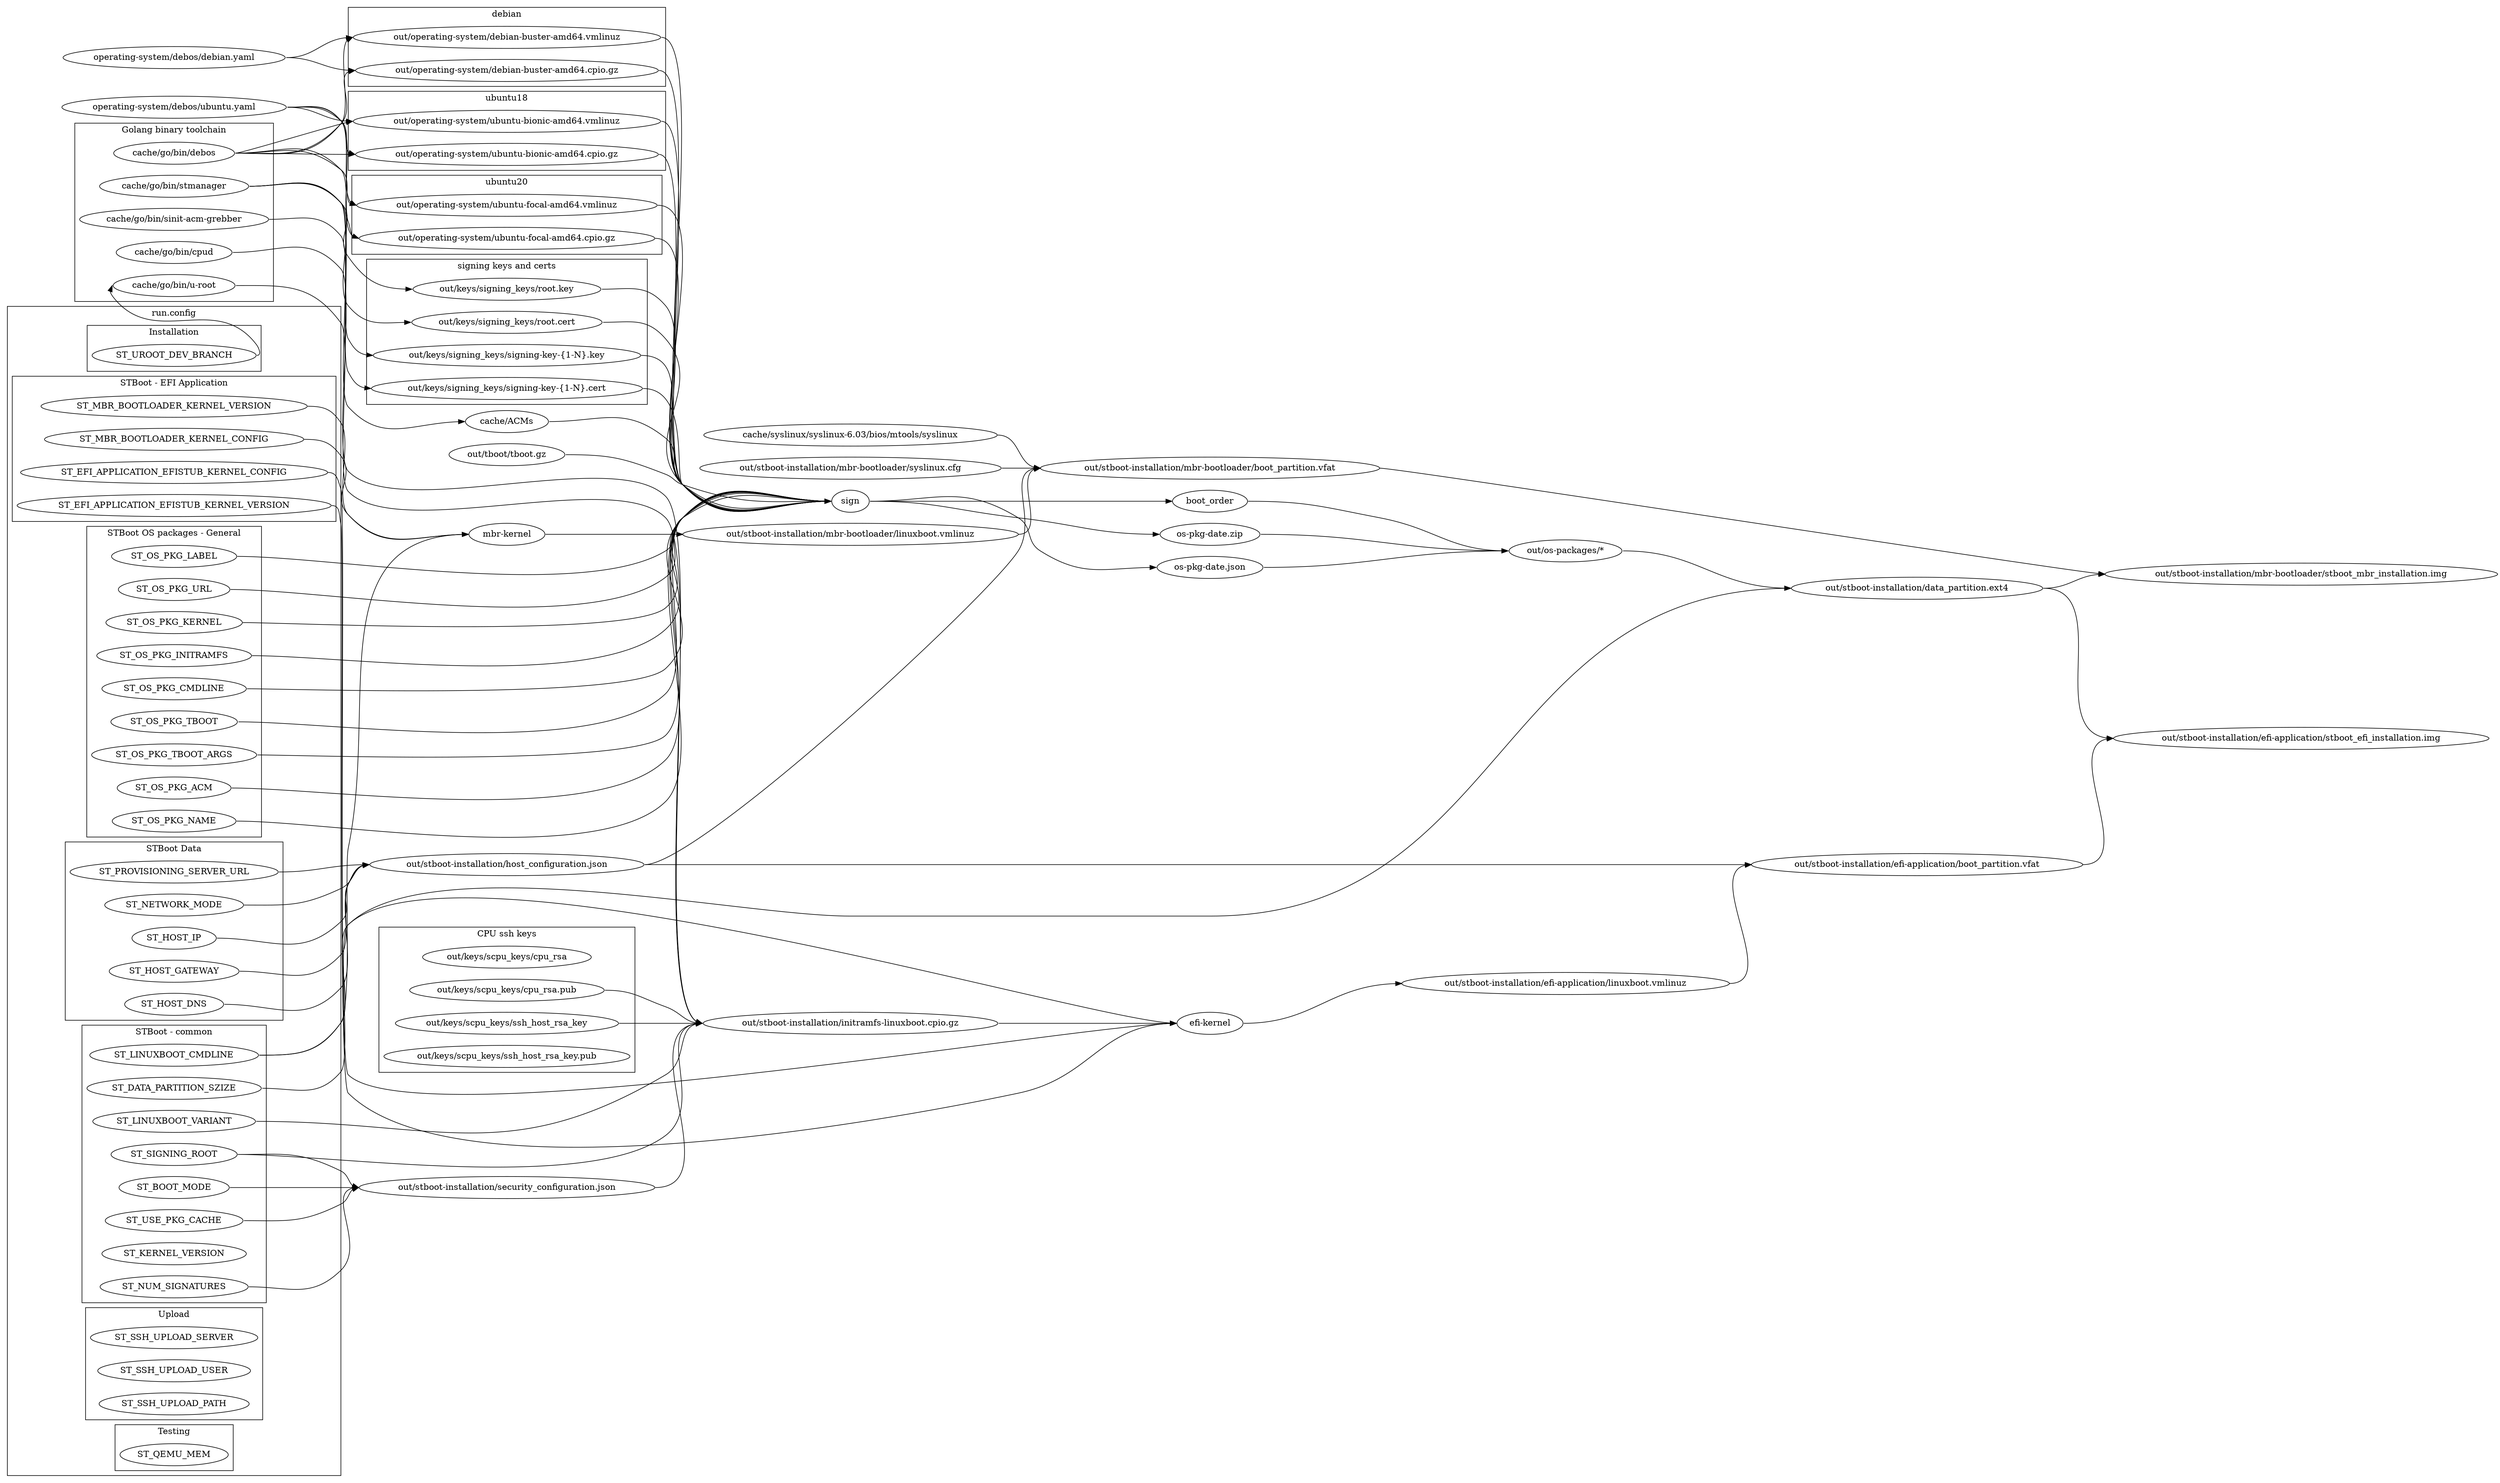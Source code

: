 digraph targets {

  rankdir=LR
  edge [headport="w" tailport="e"]
  
  // TARGETS
  //
  // Makefile
  cpu_private_key [label="out/keys/scpu_keys/cpu_rsa"]
  cpu_public_key [label="out/keys/scpu_keys/cpu_rsa.pub"]
  ssh_private_key [label="out/keys/scpu_keys/ssh_host_rsa_key"]
  ssh_public_key [label="out/keys/scpu_keys/ssh_host_rsa_key.pub"]
  root_key [label="out/keys/signing_keys/root.key"]
  root_cert [label="out/keys/signing_keys/root.cert"]
  signing_keys [label="out/keys/signing_keys/signing-key-{1-N}.key"]
  signing_certs [label="out/keys/signing_keys/signing-key-{1-N}.cert"]
  boot_order
  os_pkg_zip [label="os-pkg-date.zip"]
  os_pkg_manifest [label="os-pkg-date.json"]
  sign [label="sign"]
  // modules/go.mk
  subgraph cluster_golang {
    label = "Golang binary toolchain"
    debos [label="cache/go/bin/debos"]
    uroot [label="cache/go/bin/u-root"]
    stmanager [label="cache/go/bin/stmanager"]
    acmgrebber [label="cache/go/bin/sinit-acm-grebber"]
    //cpu [label="cache/go/bin/cpu"]
    cpud [label="cache/go/bin/cpud"]
  }
  // operating-system/makefile
  tboot [label="out/tboot/tboot.gz"]
  acm [label="cache/ACMs"]
  // operation-system/debos/makefile
  debian_kernel [label="out/operating-system/debian-buster-amd64.vmlinuz"]
  debian_initramfs [label="out/operating-system/debian-buster-amd64.cpio.gz"]
  debian_recipe [label="operating-system/debos/debian.yaml"]
  ubuntu18_kernel [label="out/operating-system/ubuntu-bionic-amd64.vmlinuz"]
  ubuntu18_initramfs [label="out/operating-system/ubuntu-bionic-amd64.cpio.gz"]
  ubuntu20_kernel [label="out/operating-system/ubuntu-focal-amd64.vmlinuz"]
  ubuntu20_initramfs [label="out/operating-system/ubuntu-focal-amd64.cpio.gz"]
  ubuntu_recipe [label="operating-system/debos/ubuntu.yaml"]
  // stboot-installation/common/makefile
  data_partition [label="out/stboot-installation/data_partition.ext4"]
  initramfs [label="out/stboot-installation/initramfs-linuxboot.cpio.gz"]
  host_config [label="out/stboot-installation/host_configuration.json"]
  security_config [label="out/stboot-installation/security_configuration.json"]
  os_out [label="out/os-packages/*"]
  // stboot-installation/mbr-bootloader/makefile
  mbr_image [label="out/stboot-installation/mbr-bootloader/stboot_mbr_installation.img"]
  mbr_boot_partition [label="out/stboot-installation/mbr-bootloader/boot_partition.vfat"]
  mbr_kernel [label="out/stboot-installation/mbr-bootloader/linuxboot.vmlinuz"]
  syslinux [label="cache/syslinux/syslinux-6.03/bios/mtools/syslinux"]
  syslinux_config [label="out/stboot-installation/mbr-bootloader/syslinux.cfg"]
  // stboot-installation/efi-application/makefile
  efi_image [label="out/stboot-installation/efi-application/stboot_efi_installation.img"]
  efi_boot_partition [label="out/stboot-installation/efi-application/boot_partition.vfat"]
  efi_kernel [label="out/stboot-installation/efi-application/linuxboot.vmlinuz"]

  // GRAPHS
  //
  // Makefile
  {
    // config variables
    subgraph cluster_config {
      label = "run.config"
      subgraph cluster_config_installation {
        label = "Installation"
        ST_UROOT_DEV_BRANCH
      }
      subgraph cluster_config_data {
        label = "STBoot Data"
        ST_PROVISIONING_SERVER_URL
        ST_NETWORK_MODE
        ST_HOST_IP
        ST_HOST_GATEWAY
        ST_HOST_DNS
      }
      subgraph cluster_config_common {
        label = "STBoot - common"
        ST_LINUXBOOT_CMDLINE
        ST_LINUXBOOT_VARIANT
        ST_SIGNING_ROOT
        ST_NUM_SIGNATURES
        ST_BOOT_MODE
        ST_USE_PKG_CACHE
        ST_KERNEL_VERSION
        ST_DATA_PARTITION_SZIZE
      }
      subgraph cluster_config_mbr {
        label = "STBoot - MBR Bootloader"
	ST_MBR_BOOTLOADER_KERNEL_VERSION
        ST_MBR_BOOTLOADER_KERNEL_CONFIG
      }
      subgraph cluster_config_mbr {
        label = "STBoot - EFI Application"
        ST_EFI_APPLICATION_EFISTUB_KERNEL_VERSION
        ST_EFI_APPLICATION_EFISTUB_KERNEL_CONFIG
      }
      subgraph cluster_config_os {
        label = "STBoot OS packages - General"
        ST_OS_PKG_TBOOT
        ST_OS_PKG_TBOOT_ARGS
        ST_OS_PKG_ACM
        ST_OS_PKG_NAME
        ST_OS_PKG_LABEL
        ST_OS_PKG_URL
        ST_OS_PKG_KERNEL
        ST_OS_PKG_INITRAMFS
        ST_OS_PKG_CMDLINE
      }
      subgraph cluster_config_upload {
        label = "Upload"
        ST_SSH_UPLOAD_SERVER
        ST_SSH_UPLOAD_USER
        ST_SSH_UPLOAD_PATH
      }
      subgraph cluster_config_testing {
        label = "Testing"
        ST_QEMU_MEM
      }
    }
  }
  stmanager -> { subgraph cluster_signkey {
    label = "signing keys and certs"
    root_key root_cert
    signing_keys signing_certs
  }}
  { subgraph cluster_cpu_keys {
    label = "CPU ssh keys"
    cpu_private_key cpu_public_key
    ssh_private_key ssh_public_key
  }}
  {
    ST_OS_PKG_TBOOT ST_OS_PKG_TBOOT_ARGS ST_OS_PKG_ACM ST_OS_PKG_NAME ST_OS_PKG_LABEL ST_OS_PKG_URL ST_OS_PKG_KERNEL ST_OS_PKG_INITRAMFS ST_OS_PKG_CMDLINE
    tboot acm
    root_key root_cert signing_keys signing_certs
    debian_kernel debian_initramfs
    ubuntu18_kernel ubuntu18_initramfs
    ubuntu20_kernel ubuntu20_initramfs
  } -> sign ->
  {
    boot_order
    os_pkg_zip
    os_pkg_manifest
  } -> os_out
  // modules/go.mk
  ST_UROOT_DEV_BRANCH -> uroot
  acmgrebber -> acm
  // operation-system/debos/makefile
  {debos debian_recipe} -> { subgraph cluster_debian {
    label = "debian"
    debian_kernel debian_initramfs
  }}
  {debos ubuntu_recipe} -> { subgraph cluster_ubuntu18 {
    label = "ubuntu18"
    ubuntu18_kernel ubuntu18_initramfs
  }}
  {debos ubuntu_recipe} -> { subgraph cluster_ubuntu20 {
    label = "ubuntu20"
    ubuntu20_kernel ubuntu20_initramfs
  }}
  // stboot-installation/common/makefile
  {
    os_out
    ST_DATA_PARTITION_SZIZE
  } -> data_partition
  {
    uroot
    security_config
    cpu_public_key ssh_private_key cpud
    ST_LINUXBOOT_VARIANT ST_SIGNING_ROOT
  } -> initramfs
  {
    ST_PROVISIONING_SERVER_URL ST_NETWORK_MODE ST_HOST_IP ST_HOST_GATEWAY ST_HOST_DNS
  } -> host_config
  {
    ST_SIGNING_ROOT ST_NUM_SIGNATURES ST_BOOT_MODE ST_USE_PKG_CACHE
  } -> security_config
  // stboot-installation/mbr-bootloader/makefile
  {mbr_boot_partition data_partition} -> mbr_image
  {mbr_kernel syslinux_config host_config syslinux} -> mbr_boot_partition
  {
    ST_LINUXBOOT_CMDLINE
    ST_MBR_BOOTLOADER_KERNEL_CONFIG
    ST_MBR_BOOTLOADER_KERNEL_VERSION
  } -> "mbr-kernel" -> mbr_kernel
  syslinux
  syslinux_config
  // stboot-installation/efi-application/makefile
  {efi_boot_partition data_partition} -> efi_image
  {efi_kernel host_config} -> efi_boot_partition
  {
    initramfs
    ST_LINUXBOOT_CMDLINE ST_EFI_APPLICATION_EFISTUB_KERNEL_VERSION ST_EFI_APPLICATION_EFISTUB_KERNEL_CONFIG
  } -> "efi-kernel" -> efi_kernel
}
